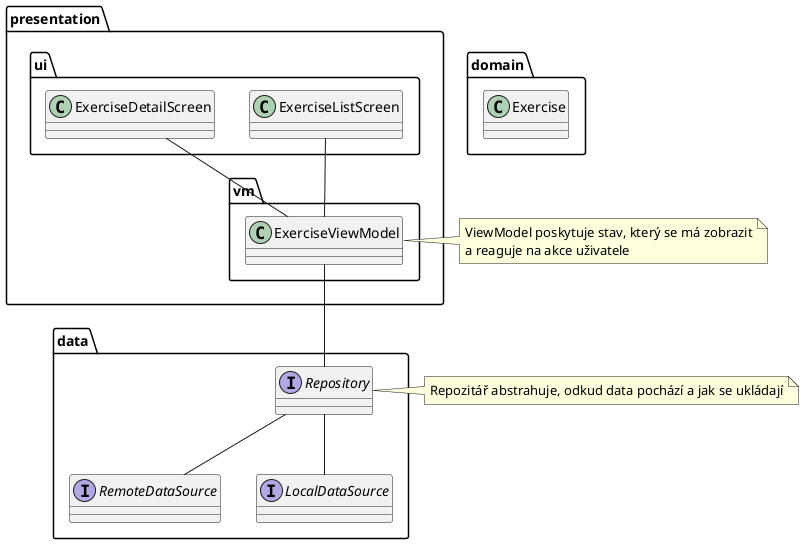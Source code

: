 @startuml
'https://plantuml.com/class-diagram

package presentation {
    package ui {
        class ExerciseListScreen
        class ExerciseDetailScreen
    }
    package vm {
        class ExerciseViewModel
    }
}

package domain {
    class Exercise
}

package data {
    interface RemoteDataSource
    interface LocalDataSource
    interface Repository
}

note right of Repository : Repozitář abstrahuje, odkud data pochází a jak se ukládají
note right of ExerciseViewModel
 ViewModel poskytuje stav, který se má zobrazit
 a reaguje na akce uživatele
 endnote


ExerciseDetailScreen -- ExerciseViewModel
ExerciseListScreen -- ExerciseViewModel
ExerciseViewModel -- Repository
Repository -- RemoteDataSource
Repository -- LocalDataSource
@enduml
